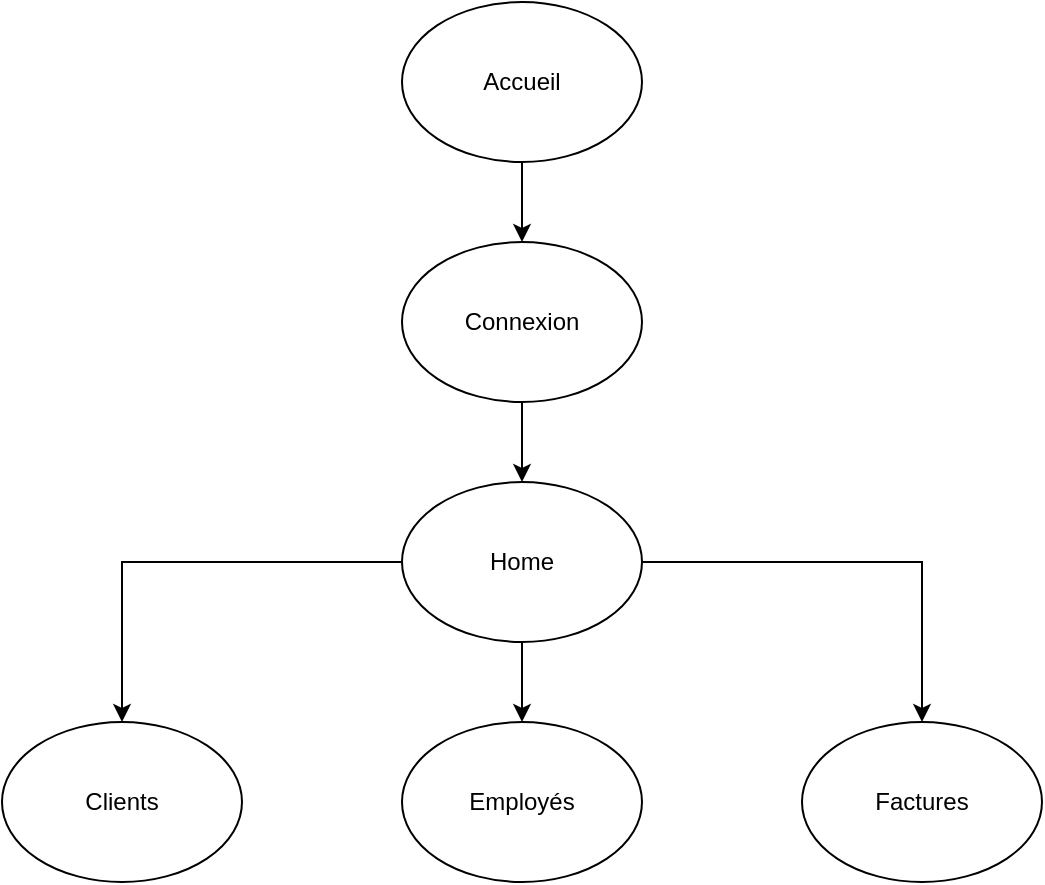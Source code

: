<mxfile version="11.2.5" type="device" pages="1"><diagram id="zhuY2HSgpVQypFpNtffM" name="Page-1"><mxGraphModel dx="1024" dy="595" grid="1" gridSize="10" guides="1" tooltips="1" connect="1" arrows="1" fold="1" page="1" pageScale="1" pageWidth="827" pageHeight="1169" math="0" shadow="0"><root><mxCell id="0"/><mxCell id="1" parent="0"/><mxCell id="Jk8N7bQMpG9OFIOm7wpQ-12" style="edgeStyle=orthogonalEdgeStyle;rounded=0;orthogonalLoop=1;jettySize=auto;html=1;exitX=0.5;exitY=1;exitDx=0;exitDy=0;entryX=0.5;entryY=0;entryDx=0;entryDy=0;" edge="1" parent="1" source="Jk8N7bQMpG9OFIOm7wpQ-1" target="Jk8N7bQMpG9OFIOm7wpQ-2"><mxGeometry relative="1" as="geometry"/></mxCell><mxCell id="Jk8N7bQMpG9OFIOm7wpQ-1" value="Accueil" style="ellipse;whiteSpace=wrap;html=1;" vertex="1" parent="1"><mxGeometry x="280" y="170" width="120" height="80" as="geometry"/></mxCell><mxCell id="Jk8N7bQMpG9OFIOm7wpQ-11" style="edgeStyle=orthogonalEdgeStyle;rounded=0;orthogonalLoop=1;jettySize=auto;html=1;exitX=0.5;exitY=1;exitDx=0;exitDy=0;entryX=0.5;entryY=0;entryDx=0;entryDy=0;" edge="1" parent="1" source="Jk8N7bQMpG9OFIOm7wpQ-2" target="Jk8N7bQMpG9OFIOm7wpQ-4"><mxGeometry relative="1" as="geometry"/></mxCell><mxCell id="Jk8N7bQMpG9OFIOm7wpQ-2" value="Connexion" style="ellipse;whiteSpace=wrap;html=1;" vertex="1" parent="1"><mxGeometry x="280" y="290" width="120" height="80" as="geometry"/></mxCell><mxCell id="Jk8N7bQMpG9OFIOm7wpQ-6" value="" style="edgeStyle=orthogonalEdgeStyle;rounded=0;orthogonalLoop=1;jettySize=auto;html=1;" edge="1" parent="1" source="Jk8N7bQMpG9OFIOm7wpQ-4" target="Jk8N7bQMpG9OFIOm7wpQ-5"><mxGeometry relative="1" as="geometry"/></mxCell><mxCell id="Jk8N7bQMpG9OFIOm7wpQ-8" value="" style="edgeStyle=orthogonalEdgeStyle;rounded=0;orthogonalLoop=1;jettySize=auto;html=1;" edge="1" parent="1" source="Jk8N7bQMpG9OFIOm7wpQ-4" target="Jk8N7bQMpG9OFIOm7wpQ-7"><mxGeometry relative="1" as="geometry"/></mxCell><mxCell id="Jk8N7bQMpG9OFIOm7wpQ-10" value="" style="edgeStyle=orthogonalEdgeStyle;rounded=0;orthogonalLoop=1;jettySize=auto;html=1;" edge="1" parent="1" source="Jk8N7bQMpG9OFIOm7wpQ-4" target="Jk8N7bQMpG9OFIOm7wpQ-9"><mxGeometry relative="1" as="geometry"/></mxCell><mxCell id="Jk8N7bQMpG9OFIOm7wpQ-4" value="Home" style="ellipse;whiteSpace=wrap;html=1;" vertex="1" parent="1"><mxGeometry x="280" y="410" width="120" height="80" as="geometry"/></mxCell><mxCell id="Jk8N7bQMpG9OFIOm7wpQ-9" value="Employés" style="ellipse;whiteSpace=wrap;html=1;" vertex="1" parent="1"><mxGeometry x="280" y="530" width="120" height="80" as="geometry"/></mxCell><mxCell id="Jk8N7bQMpG9OFIOm7wpQ-7" value="Clients" style="ellipse;whiteSpace=wrap;html=1;" vertex="1" parent="1"><mxGeometry x="80" y="530" width="120" height="80" as="geometry"/></mxCell><mxCell id="Jk8N7bQMpG9OFIOm7wpQ-5" value="Factures" style="ellipse;whiteSpace=wrap;html=1;" vertex="1" parent="1"><mxGeometry x="480" y="530" width="120" height="80" as="geometry"/></mxCell></root></mxGraphModel></diagram></mxfile>